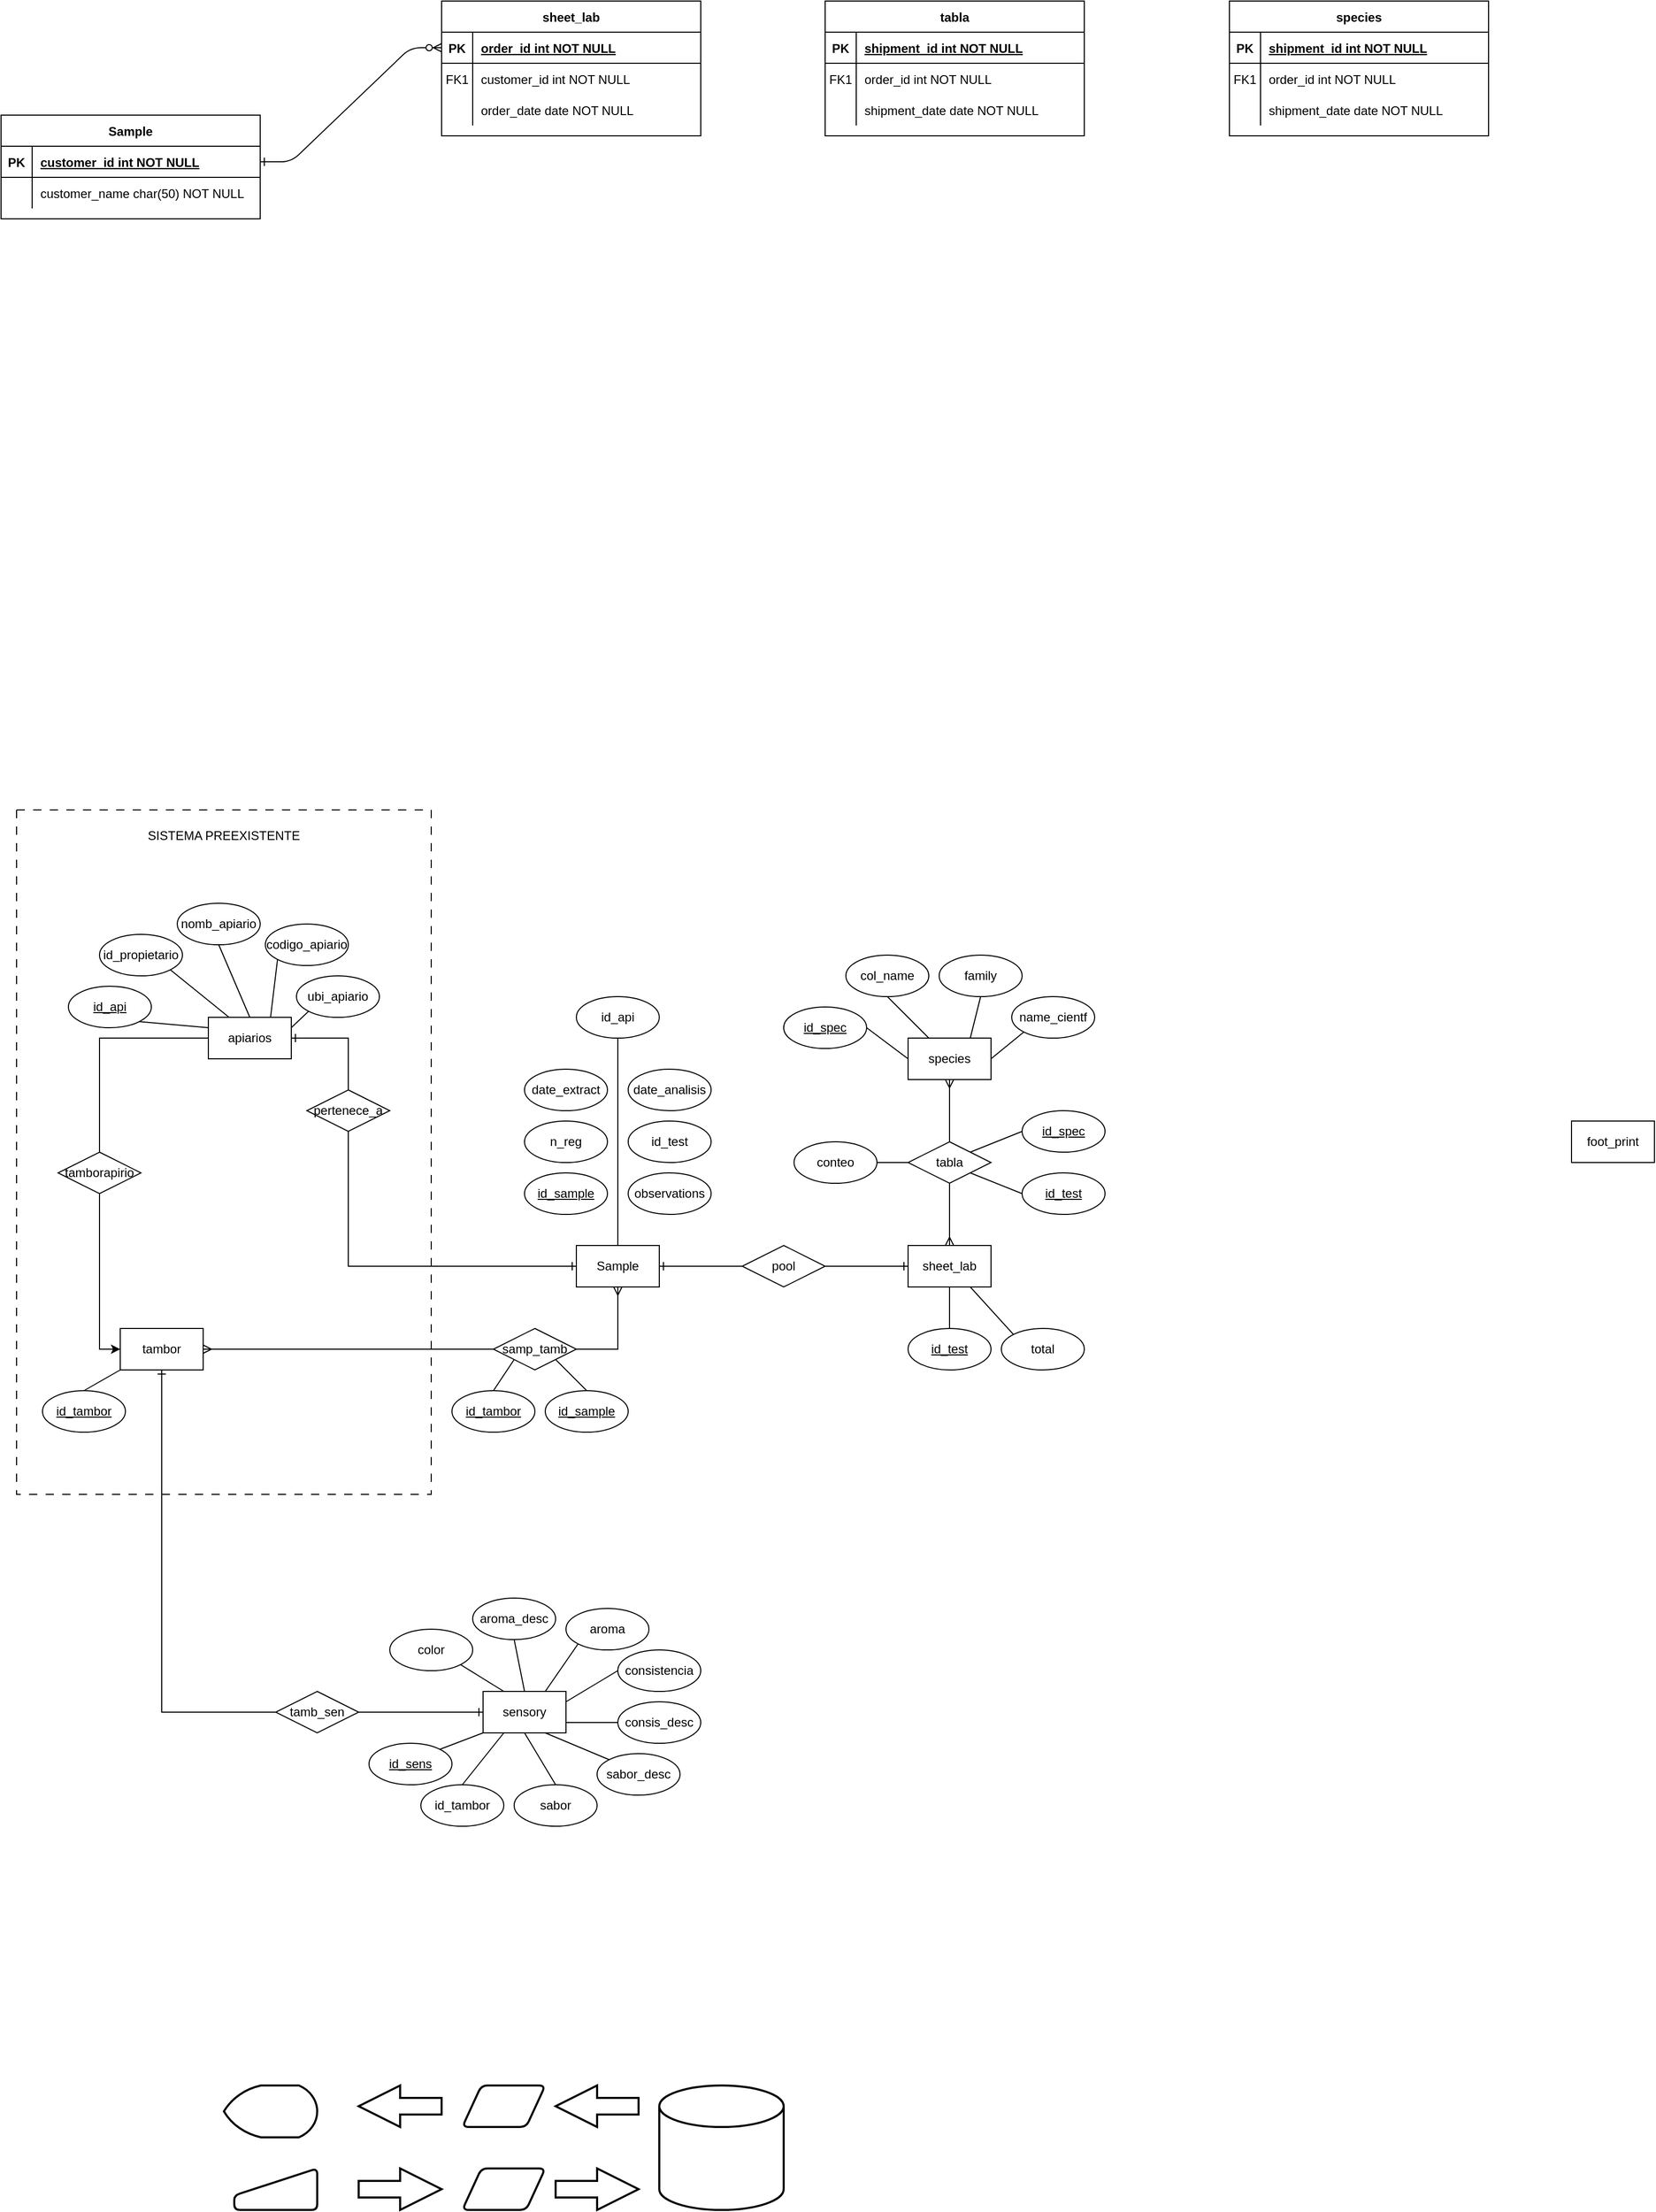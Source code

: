 <mxfile version="27.0.6">
  <diagram id="R2lEEEUBdFMjLlhIrx00" name="Page-1">
    <mxGraphModel dx="1940" dy="1649" grid="1" gridSize="10" guides="1" tooltips="1" connect="1" arrows="1" fold="1" page="1" pageScale="1" pageWidth="850" pageHeight="1100" math="0" shadow="0" extFonts="Permanent Marker^https://fonts.googleapis.com/css?family=Permanent+Marker">
      <root>
        <mxCell id="0" />
        <mxCell id="1" parent="0" />
        <mxCell id="C-vyLk0tnHw3VtMMgP7b-1" value="" style="edgeStyle=entityRelationEdgeStyle;endArrow=ERzeroToMany;startArrow=ERone;endFill=1;startFill=0;entryX=0;entryY=0.5;entryDx=0;entryDy=0;" parent="1" source="C-vyLk0tnHw3VtMMgP7b-24" edge="1" target="C-vyLk0tnHw3VtMMgP7b-3">
          <mxGeometry width="100" height="100" relative="1" as="geometry">
            <mxPoint x="270" y="330" as="sourcePoint" />
            <mxPoint x="380" y="-195" as="targetPoint" />
          </mxGeometry>
        </mxCell>
        <mxCell id="C-vyLk0tnHw3VtMMgP7b-2" value="sheet_lab" style="shape=table;startSize=30;container=1;collapsible=1;childLayout=tableLayout;fixedRows=1;rowLines=0;fontStyle=1;align=center;resizeLast=1;" parent="1" vertex="1">
          <mxGeometry x="390" y="-240" width="250" height="130" as="geometry" />
        </mxCell>
        <mxCell id="C-vyLk0tnHw3VtMMgP7b-3" value="" style="shape=partialRectangle;collapsible=0;dropTarget=0;pointerEvents=0;fillColor=none;points=[[0,0.5],[1,0.5]];portConstraint=eastwest;top=0;left=0;right=0;bottom=1;" parent="C-vyLk0tnHw3VtMMgP7b-2" vertex="1">
          <mxGeometry y="30" width="250" height="30" as="geometry" />
        </mxCell>
        <mxCell id="C-vyLk0tnHw3VtMMgP7b-4" value="PK" style="shape=partialRectangle;overflow=hidden;connectable=0;fillColor=none;top=0;left=0;bottom=0;right=0;fontStyle=1;" parent="C-vyLk0tnHw3VtMMgP7b-3" vertex="1">
          <mxGeometry width="30" height="30" as="geometry">
            <mxRectangle width="30" height="30" as="alternateBounds" />
          </mxGeometry>
        </mxCell>
        <mxCell id="C-vyLk0tnHw3VtMMgP7b-5" value="order_id int NOT NULL " style="shape=partialRectangle;overflow=hidden;connectable=0;fillColor=none;top=0;left=0;bottom=0;right=0;align=left;spacingLeft=6;fontStyle=5;" parent="C-vyLk0tnHw3VtMMgP7b-3" vertex="1">
          <mxGeometry x="30" width="220" height="30" as="geometry">
            <mxRectangle width="220" height="30" as="alternateBounds" />
          </mxGeometry>
        </mxCell>
        <mxCell id="C-vyLk0tnHw3VtMMgP7b-6" value="" style="shape=partialRectangle;collapsible=0;dropTarget=0;pointerEvents=0;fillColor=none;points=[[0,0.5],[1,0.5]];portConstraint=eastwest;top=0;left=0;right=0;bottom=0;" parent="C-vyLk0tnHw3VtMMgP7b-2" vertex="1">
          <mxGeometry y="60" width="250" height="30" as="geometry" />
        </mxCell>
        <mxCell id="C-vyLk0tnHw3VtMMgP7b-7" value="FK1" style="shape=partialRectangle;overflow=hidden;connectable=0;fillColor=none;top=0;left=0;bottom=0;right=0;" parent="C-vyLk0tnHw3VtMMgP7b-6" vertex="1">
          <mxGeometry width="30" height="30" as="geometry">
            <mxRectangle width="30" height="30" as="alternateBounds" />
          </mxGeometry>
        </mxCell>
        <mxCell id="C-vyLk0tnHw3VtMMgP7b-8" value="customer_id int NOT NULL" style="shape=partialRectangle;overflow=hidden;connectable=0;fillColor=none;top=0;left=0;bottom=0;right=0;align=left;spacingLeft=6;" parent="C-vyLk0tnHw3VtMMgP7b-6" vertex="1">
          <mxGeometry x="30" width="220" height="30" as="geometry">
            <mxRectangle width="220" height="30" as="alternateBounds" />
          </mxGeometry>
        </mxCell>
        <mxCell id="C-vyLk0tnHw3VtMMgP7b-9" value="" style="shape=partialRectangle;collapsible=0;dropTarget=0;pointerEvents=0;fillColor=none;points=[[0,0.5],[1,0.5]];portConstraint=eastwest;top=0;left=0;right=0;bottom=0;" parent="C-vyLk0tnHw3VtMMgP7b-2" vertex="1">
          <mxGeometry y="90" width="250" height="30" as="geometry" />
        </mxCell>
        <mxCell id="C-vyLk0tnHw3VtMMgP7b-10" value="" style="shape=partialRectangle;overflow=hidden;connectable=0;fillColor=none;top=0;left=0;bottom=0;right=0;" parent="C-vyLk0tnHw3VtMMgP7b-9" vertex="1">
          <mxGeometry width="30" height="30" as="geometry">
            <mxRectangle width="30" height="30" as="alternateBounds" />
          </mxGeometry>
        </mxCell>
        <mxCell id="C-vyLk0tnHw3VtMMgP7b-11" value="order_date date NOT NULL" style="shape=partialRectangle;overflow=hidden;connectable=0;fillColor=none;top=0;left=0;bottom=0;right=0;align=left;spacingLeft=6;" parent="C-vyLk0tnHw3VtMMgP7b-9" vertex="1">
          <mxGeometry x="30" width="220" height="30" as="geometry">
            <mxRectangle width="220" height="30" as="alternateBounds" />
          </mxGeometry>
        </mxCell>
        <mxCell id="C-vyLk0tnHw3VtMMgP7b-13" value="species" style="shape=table;startSize=30;container=1;collapsible=1;childLayout=tableLayout;fixedRows=1;rowLines=0;fontStyle=1;align=center;resizeLast=1;" parent="1" vertex="1">
          <mxGeometry x="1150" y="-240" width="250" height="130" as="geometry" />
        </mxCell>
        <mxCell id="C-vyLk0tnHw3VtMMgP7b-14" value="" style="shape=partialRectangle;collapsible=0;dropTarget=0;pointerEvents=0;fillColor=none;points=[[0,0.5],[1,0.5]];portConstraint=eastwest;top=0;left=0;right=0;bottom=1;" parent="C-vyLk0tnHw3VtMMgP7b-13" vertex="1">
          <mxGeometry y="30" width="250" height="30" as="geometry" />
        </mxCell>
        <mxCell id="C-vyLk0tnHw3VtMMgP7b-15" value="PK" style="shape=partialRectangle;overflow=hidden;connectable=0;fillColor=none;top=0;left=0;bottom=0;right=0;fontStyle=1;" parent="C-vyLk0tnHw3VtMMgP7b-14" vertex="1">
          <mxGeometry width="30" height="30" as="geometry">
            <mxRectangle width="30" height="30" as="alternateBounds" />
          </mxGeometry>
        </mxCell>
        <mxCell id="C-vyLk0tnHw3VtMMgP7b-16" value="shipment_id int NOT NULL " style="shape=partialRectangle;overflow=hidden;connectable=0;fillColor=none;top=0;left=0;bottom=0;right=0;align=left;spacingLeft=6;fontStyle=5;" parent="C-vyLk0tnHw3VtMMgP7b-14" vertex="1">
          <mxGeometry x="30" width="220" height="30" as="geometry">
            <mxRectangle width="220" height="30" as="alternateBounds" />
          </mxGeometry>
        </mxCell>
        <mxCell id="C-vyLk0tnHw3VtMMgP7b-17" value="" style="shape=partialRectangle;collapsible=0;dropTarget=0;pointerEvents=0;fillColor=none;points=[[0,0.5],[1,0.5]];portConstraint=eastwest;top=0;left=0;right=0;bottom=0;" parent="C-vyLk0tnHw3VtMMgP7b-13" vertex="1">
          <mxGeometry y="60" width="250" height="30" as="geometry" />
        </mxCell>
        <mxCell id="C-vyLk0tnHw3VtMMgP7b-18" value="FK1" style="shape=partialRectangle;overflow=hidden;connectable=0;fillColor=none;top=0;left=0;bottom=0;right=0;" parent="C-vyLk0tnHw3VtMMgP7b-17" vertex="1">
          <mxGeometry width="30" height="30" as="geometry">
            <mxRectangle width="30" height="30" as="alternateBounds" />
          </mxGeometry>
        </mxCell>
        <mxCell id="C-vyLk0tnHw3VtMMgP7b-19" value="order_id int NOT NULL" style="shape=partialRectangle;overflow=hidden;connectable=0;fillColor=none;top=0;left=0;bottom=0;right=0;align=left;spacingLeft=6;" parent="C-vyLk0tnHw3VtMMgP7b-17" vertex="1">
          <mxGeometry x="30" width="220" height="30" as="geometry">
            <mxRectangle width="220" height="30" as="alternateBounds" />
          </mxGeometry>
        </mxCell>
        <mxCell id="C-vyLk0tnHw3VtMMgP7b-20" value="" style="shape=partialRectangle;collapsible=0;dropTarget=0;pointerEvents=0;fillColor=none;points=[[0,0.5],[1,0.5]];portConstraint=eastwest;top=0;left=0;right=0;bottom=0;" parent="C-vyLk0tnHw3VtMMgP7b-13" vertex="1">
          <mxGeometry y="90" width="250" height="30" as="geometry" />
        </mxCell>
        <mxCell id="C-vyLk0tnHw3VtMMgP7b-21" value="" style="shape=partialRectangle;overflow=hidden;connectable=0;fillColor=none;top=0;left=0;bottom=0;right=0;" parent="C-vyLk0tnHw3VtMMgP7b-20" vertex="1">
          <mxGeometry width="30" height="30" as="geometry">
            <mxRectangle width="30" height="30" as="alternateBounds" />
          </mxGeometry>
        </mxCell>
        <mxCell id="C-vyLk0tnHw3VtMMgP7b-22" value="shipment_date date NOT NULL" style="shape=partialRectangle;overflow=hidden;connectable=0;fillColor=none;top=0;left=0;bottom=0;right=0;align=left;spacingLeft=6;" parent="C-vyLk0tnHw3VtMMgP7b-20" vertex="1">
          <mxGeometry x="30" width="220" height="30" as="geometry">
            <mxRectangle width="220" height="30" as="alternateBounds" />
          </mxGeometry>
        </mxCell>
        <mxCell id="C-vyLk0tnHw3VtMMgP7b-23" value="Sample" style="shape=table;startSize=30;container=1;collapsible=1;childLayout=tableLayout;fixedRows=1;rowLines=0;fontStyle=1;align=center;resizeLast=1;" parent="1" vertex="1">
          <mxGeometry x="-35" y="-130" width="250" height="100" as="geometry" />
        </mxCell>
        <mxCell id="C-vyLk0tnHw3VtMMgP7b-24" value="" style="shape=partialRectangle;collapsible=0;dropTarget=0;pointerEvents=0;fillColor=none;points=[[0,0.5],[1,0.5]];portConstraint=eastwest;top=0;left=0;right=0;bottom=1;" parent="C-vyLk0tnHw3VtMMgP7b-23" vertex="1">
          <mxGeometry y="30" width="250" height="30" as="geometry" />
        </mxCell>
        <mxCell id="C-vyLk0tnHw3VtMMgP7b-25" value="PK" style="shape=partialRectangle;overflow=hidden;connectable=0;fillColor=none;top=0;left=0;bottom=0;right=0;fontStyle=1;" parent="C-vyLk0tnHw3VtMMgP7b-24" vertex="1">
          <mxGeometry width="30" height="30" as="geometry">
            <mxRectangle width="30" height="30" as="alternateBounds" />
          </mxGeometry>
        </mxCell>
        <mxCell id="C-vyLk0tnHw3VtMMgP7b-26" value="customer_id int NOT NULL " style="shape=partialRectangle;overflow=hidden;connectable=0;fillColor=none;top=0;left=0;bottom=0;right=0;align=left;spacingLeft=6;fontStyle=5;" parent="C-vyLk0tnHw3VtMMgP7b-24" vertex="1">
          <mxGeometry x="30" width="220" height="30" as="geometry">
            <mxRectangle width="220" height="30" as="alternateBounds" />
          </mxGeometry>
        </mxCell>
        <mxCell id="C-vyLk0tnHw3VtMMgP7b-27" value="" style="shape=partialRectangle;collapsible=0;dropTarget=0;pointerEvents=0;fillColor=none;points=[[0,0.5],[1,0.5]];portConstraint=eastwest;top=0;left=0;right=0;bottom=0;" parent="C-vyLk0tnHw3VtMMgP7b-23" vertex="1">
          <mxGeometry y="60" width="250" height="30" as="geometry" />
        </mxCell>
        <mxCell id="C-vyLk0tnHw3VtMMgP7b-28" value="" style="shape=partialRectangle;overflow=hidden;connectable=0;fillColor=none;top=0;left=0;bottom=0;right=0;" parent="C-vyLk0tnHw3VtMMgP7b-27" vertex="1">
          <mxGeometry width="30" height="30" as="geometry">
            <mxRectangle width="30" height="30" as="alternateBounds" />
          </mxGeometry>
        </mxCell>
        <mxCell id="C-vyLk0tnHw3VtMMgP7b-29" value="customer_name char(50) NOT NULL" style="shape=partialRectangle;overflow=hidden;connectable=0;fillColor=none;top=0;left=0;bottom=0;right=0;align=left;spacingLeft=6;" parent="C-vyLk0tnHw3VtMMgP7b-27" vertex="1">
          <mxGeometry x="30" width="220" height="30" as="geometry">
            <mxRectangle width="220" height="30" as="alternateBounds" />
          </mxGeometry>
        </mxCell>
        <mxCell id="2UJ9F-yyZZV8TtGCsO7B-1" value="species" style="whiteSpace=wrap;html=1;align=center;" parent="1" vertex="1">
          <mxGeometry x="840" y="760" width="80" height="40" as="geometry" />
        </mxCell>
        <mxCell id="FHarEw_1w8gjIPrUUaQ0-25" style="edgeStyle=orthogonalEdgeStyle;rounded=0;orthogonalLoop=1;jettySize=auto;html=1;entryX=0.5;entryY=1;entryDx=0;entryDy=0;startArrow=ERmany;startFill=0;endArrow=ERmany;endFill=0;" parent="1" source="2UJ9F-yyZZV8TtGCsO7B-2" target="2UJ9F-yyZZV8TtGCsO7B-3" edge="1">
          <mxGeometry relative="1" as="geometry" />
        </mxCell>
        <mxCell id="ieJBfIBitrrJD2SXiwdM-3" style="edgeStyle=orthogonalEdgeStyle;rounded=0;orthogonalLoop=1;jettySize=auto;html=1;entryX=0;entryY=0.5;entryDx=0;entryDy=0;startArrow=ERone;startFill=0;endArrow=ERone;endFill=0;" parent="1" source="2UJ9F-yyZZV8TtGCsO7B-2" target="ieJBfIBitrrJD2SXiwdM-2" edge="1">
          <mxGeometry relative="1" as="geometry">
            <Array as="points">
              <mxPoint x="120" y="1410" />
            </Array>
          </mxGeometry>
        </mxCell>
        <mxCell id="2UJ9F-yyZZV8TtGCsO7B-2" value="tambor" style="whiteSpace=wrap;html=1;align=center;" parent="1" vertex="1">
          <mxGeometry x="80" y="1040" width="80" height="40" as="geometry" />
        </mxCell>
        <mxCell id="2UJ9F-yyZZV8TtGCsO7B-3" value="Sample" style="whiteSpace=wrap;html=1;align=center;" parent="1" vertex="1">
          <mxGeometry x="520" y="960" width="80" height="40" as="geometry" />
        </mxCell>
        <mxCell id="FHarEw_1w8gjIPrUUaQ0-1" value="" style="strokeWidth=2;html=1;shape=mxgraph.flowchart.database;whiteSpace=wrap;" parent="1" vertex="1">
          <mxGeometry x="600" y="1770" width="120" height="120" as="geometry" />
        </mxCell>
        <mxCell id="FHarEw_1w8gjIPrUUaQ0-2" value="" style="html=1;strokeWidth=2;shape=manualInput;whiteSpace=wrap;rounded=1;size=26;arcSize=11;" parent="1" vertex="1">
          <mxGeometry x="190" y="1850" width="80" height="40" as="geometry" />
        </mxCell>
        <mxCell id="FHarEw_1w8gjIPrUUaQ0-3" value="" style="shape=parallelogram;html=1;strokeWidth=2;perimeter=parallelogramPerimeter;whiteSpace=wrap;rounded=1;arcSize=12;size=0.23;" parent="1" vertex="1">
          <mxGeometry x="410" y="1850" width="80" height="40" as="geometry" />
        </mxCell>
        <mxCell id="FHarEw_1w8gjIPrUUaQ0-4" value="" style="verticalLabelPosition=bottom;verticalAlign=top;html=1;strokeWidth=2;shape=mxgraph.arrows2.arrow;dy=0.6;dx=40;notch=0;" parent="1" vertex="1">
          <mxGeometry x="500" y="1850" width="80" height="40" as="geometry" />
        </mxCell>
        <mxCell id="FHarEw_1w8gjIPrUUaQ0-5" value="" style="verticalLabelPosition=bottom;verticalAlign=top;html=1;strokeWidth=2;shape=mxgraph.arrows2.arrow;dy=0.6;dx=40;notch=0;" parent="1" vertex="1">
          <mxGeometry x="310" y="1850" width="80" height="40" as="geometry" />
        </mxCell>
        <mxCell id="FHarEw_1w8gjIPrUUaQ0-7" value="" style="strokeWidth=2;html=1;shape=mxgraph.flowchart.display;whiteSpace=wrap;" parent="1" vertex="1">
          <mxGeometry x="180" y="1770" width="90" height="50" as="geometry" />
        </mxCell>
        <mxCell id="FHarEw_1w8gjIPrUUaQ0-8" value="" style="verticalLabelPosition=bottom;verticalAlign=top;html=1;strokeWidth=2;shape=mxgraph.arrows2.arrow;dy=0.6;dx=40;notch=0;direction=west;" parent="1" vertex="1">
          <mxGeometry x="500" y="1770" width="80" height="40" as="geometry" />
        </mxCell>
        <mxCell id="FHarEw_1w8gjIPrUUaQ0-9" value="" style="verticalLabelPosition=bottom;verticalAlign=top;html=1;strokeWidth=2;shape=mxgraph.arrows2.arrow;dy=0.6;dx=40;notch=0;direction=west;" parent="1" vertex="1">
          <mxGeometry x="310" y="1770" width="80" height="40" as="geometry" />
        </mxCell>
        <mxCell id="FHarEw_1w8gjIPrUUaQ0-10" value="" style="shape=parallelogram;html=1;strokeWidth=2;perimeter=parallelogramPerimeter;whiteSpace=wrap;rounded=1;arcSize=12;size=0.23;" parent="1" vertex="1">
          <mxGeometry x="410" y="1770" width="80" height="40" as="geometry" />
        </mxCell>
        <mxCell id="FHarEw_1w8gjIPrUUaQ0-11" value="id_spec" style="ellipse;whiteSpace=wrap;html=1;align=center;fontStyle=4;" parent="1" vertex="1">
          <mxGeometry x="720" y="730" width="80" height="40" as="geometry" />
        </mxCell>
        <mxCell id="FHarEw_1w8gjIPrUUaQ0-12" value="col_name" style="ellipse;whiteSpace=wrap;html=1;align=center;" parent="1" vertex="1">
          <mxGeometry x="780" y="680" width="80" height="40" as="geometry" />
        </mxCell>
        <mxCell id="FHarEw_1w8gjIPrUUaQ0-13" value="family" style="ellipse;whiteSpace=wrap;html=1;align=center;" parent="1" vertex="1">
          <mxGeometry x="870" y="680" width="80" height="40" as="geometry" />
        </mxCell>
        <mxCell id="FHarEw_1w8gjIPrUUaQ0-17" value="" style="endArrow=none;html=1;rounded=0;entryX=0;entryY=0.5;entryDx=0;entryDy=0;exitX=1;exitY=0.5;exitDx=0;exitDy=0;" parent="1" source="FHarEw_1w8gjIPrUUaQ0-11" target="2UJ9F-yyZZV8TtGCsO7B-1" edge="1">
          <mxGeometry relative="1" as="geometry">
            <mxPoint x="820" y="720" as="sourcePoint" />
            <mxPoint x="980" y="720" as="targetPoint" />
          </mxGeometry>
        </mxCell>
        <mxCell id="FHarEw_1w8gjIPrUUaQ0-18" value="" style="endArrow=none;html=1;rounded=0;entryX=0.25;entryY=0;entryDx=0;entryDy=0;exitX=0.5;exitY=1;exitDx=0;exitDy=0;" parent="1" source="FHarEw_1w8gjIPrUUaQ0-12" target="2UJ9F-yyZZV8TtGCsO7B-1" edge="1">
          <mxGeometry relative="1" as="geometry">
            <mxPoint x="820" y="760" as="sourcePoint" />
            <mxPoint x="860" y="790" as="targetPoint" />
          </mxGeometry>
        </mxCell>
        <mxCell id="FHarEw_1w8gjIPrUUaQ0-19" value="" style="endArrow=none;html=1;rounded=0;entryX=0.75;entryY=0;entryDx=0;entryDy=0;exitX=0.5;exitY=1;exitDx=0;exitDy=0;" parent="1" source="FHarEw_1w8gjIPrUUaQ0-13" target="2UJ9F-yyZZV8TtGCsO7B-1" edge="1">
          <mxGeometry relative="1" as="geometry">
            <mxPoint x="970" y="730" as="sourcePoint" />
            <mxPoint x="1010" y="760" as="targetPoint" />
          </mxGeometry>
        </mxCell>
        <mxCell id="FHarEw_1w8gjIPrUUaQ0-22" value="" style="endArrow=none;html=1;rounded=0;entryX=0.5;entryY=0;entryDx=0;entryDy=0;exitX=0;exitY=1;exitDx=0;exitDy=0;" parent="1" source="2UJ9F-yyZZV8TtGCsO7B-2" target="FHarEw_1w8gjIPrUUaQ0-21" edge="1">
          <mxGeometry relative="1" as="geometry">
            <mxPoint x="250" y="900" as="sourcePoint" />
            <mxPoint x="240" y="940" as="targetPoint" />
          </mxGeometry>
        </mxCell>
        <mxCell id="FHarEw_1w8gjIPrUUaQ0-23" value="samp_tamb" style="shape=rhombus;perimeter=rhombusPerimeter;whiteSpace=wrap;html=1;align=center;" parent="1" vertex="1">
          <mxGeometry x="440" y="1040" width="80" height="40" as="geometry" />
        </mxCell>
        <mxCell id="FHarEw_1w8gjIPrUUaQ0-30" value="date_extract" style="ellipse;whiteSpace=wrap;html=1;align=center;" parent="1" vertex="1">
          <mxGeometry x="470" y="790" width="80" height="40" as="geometry" />
        </mxCell>
        <mxCell id="FHarEw_1w8gjIPrUUaQ0-31" value="id_test" style="ellipse;whiteSpace=wrap;html=1;align=center;" parent="1" vertex="1">
          <mxGeometry x="570" y="840" width="80" height="40" as="geometry" />
        </mxCell>
        <mxCell id="FHarEw_1w8gjIPrUUaQ0-32" value="&lt;u&gt;id_sample&lt;/u&gt;" style="ellipse;whiteSpace=wrap;html=1;align=center;" parent="1" vertex="1">
          <mxGeometry x="470" y="890" width="80" height="40" as="geometry" />
        </mxCell>
        <mxCell id="FHarEw_1w8gjIPrUUaQ0-40" value="observations" style="ellipse;whiteSpace=wrap;html=1;align=center;" parent="1" vertex="1">
          <mxGeometry x="570" y="890" width="80" height="40" as="geometry" />
        </mxCell>
        <mxCell id="FHarEw_1w8gjIPrUUaQ0-43" style="edgeStyle=orthogonalEdgeStyle;rounded=0;orthogonalLoop=1;jettySize=auto;html=1;entryX=1;entryY=0.5;entryDx=0;entryDy=0;startArrow=ERone;startFill=0;endArrow=ERone;endFill=0;" parent="1" source="FHarEw_1w8gjIPrUUaQ0-41" target="2UJ9F-yyZZV8TtGCsO7B-3" edge="1">
          <mxGeometry relative="1" as="geometry" />
        </mxCell>
        <mxCell id="FHarEw_1w8gjIPrUUaQ0-41" value="sheet_lab" style="whiteSpace=wrap;html=1;align=center;" parent="1" vertex="1">
          <mxGeometry x="840" y="960" width="80" height="40" as="geometry" />
        </mxCell>
        <mxCell id="FHarEw_1w8gjIPrUUaQ0-42" value="pool" style="shape=rhombus;perimeter=rhombusPerimeter;whiteSpace=wrap;html=1;align=center;" parent="1" vertex="1">
          <mxGeometry x="680" y="960" width="80" height="40" as="geometry" />
        </mxCell>
        <mxCell id="FHarEw_1w8gjIPrUUaQ0-44" value="" style="endArrow=none;html=1;rounded=0;exitX=0.5;exitY=0;exitDx=0;exitDy=0;" parent="1" source="2UJ9F-yyZZV8TtGCsO7B-3" edge="1">
          <mxGeometry relative="1" as="geometry">
            <mxPoint x="650" y="940" as="sourcePoint" />
            <mxPoint x="560" y="760" as="targetPoint" />
          </mxGeometry>
        </mxCell>
        <mxCell id="FHarEw_1w8gjIPrUUaQ0-45" value="id_test" style="ellipse;whiteSpace=wrap;html=1;align=center;fontStyle=4" parent="1" vertex="1">
          <mxGeometry x="840" y="1040" width="80" height="40" as="geometry" />
        </mxCell>
        <mxCell id="FHarEw_1w8gjIPrUUaQ0-46" value="" style="endArrow=none;html=1;rounded=0;entryX=0.5;entryY=0;entryDx=0;entryDy=0;exitX=0.5;exitY=1;exitDx=0;exitDy=0;" parent="1" source="FHarEw_1w8gjIPrUUaQ0-41" target="FHarEw_1w8gjIPrUUaQ0-45" edge="1">
          <mxGeometry relative="1" as="geometry">
            <mxPoint x="800" y="1040" as="sourcePoint" />
            <mxPoint x="890" y="930" as="targetPoint" />
          </mxGeometry>
        </mxCell>
        <mxCell id="FHarEw_1w8gjIPrUUaQ0-49" value="total" style="ellipse;whiteSpace=wrap;html=1;align=center;" parent="1" vertex="1">
          <mxGeometry x="930" y="1040" width="80" height="40" as="geometry" />
        </mxCell>
        <mxCell id="FHarEw_1w8gjIPrUUaQ0-51" value="" style="endArrow=none;html=1;rounded=0;exitX=0.75;exitY=1;exitDx=0;exitDy=0;entryX=0;entryY=0;entryDx=0;entryDy=0;" parent="1" source="FHarEw_1w8gjIPrUUaQ0-41" target="FHarEw_1w8gjIPrUUaQ0-49" edge="1">
          <mxGeometry relative="1" as="geometry">
            <mxPoint x="940" y="970" as="sourcePoint" />
            <mxPoint x="980" y="970" as="targetPoint" />
          </mxGeometry>
        </mxCell>
        <mxCell id="FHarEw_1w8gjIPrUUaQ0-56" value="date_analisis" style="ellipse;whiteSpace=wrap;html=1;align=center;" parent="1" vertex="1">
          <mxGeometry x="570" y="790" width="80" height="40" as="geometry" />
        </mxCell>
        <mxCell id="FHarEw_1w8gjIPrUUaQ0-57" value="n_reg" style="ellipse;whiteSpace=wrap;html=1;align=center;" parent="1" vertex="1">
          <mxGeometry x="470" y="840" width="80" height="40" as="geometry" />
        </mxCell>
        <mxCell id="FHarEw_1w8gjIPrUUaQ0-58" value="id_api" style="ellipse;whiteSpace=wrap;html=1;align=center;" parent="1" vertex="1">
          <mxGeometry x="520" y="720" width="80" height="40" as="geometry" />
        </mxCell>
        <mxCell id="FHarEw_1w8gjIPrUUaQ0-76" style="edgeStyle=orthogonalEdgeStyle;rounded=0;orthogonalLoop=1;jettySize=auto;html=1;entryX=0;entryY=0.5;entryDx=0;entryDy=0;" parent="1" source="FHarEw_1w8gjIPrUUaQ0-66" target="2UJ9F-yyZZV8TtGCsO7B-2" edge="1">
          <mxGeometry relative="1" as="geometry" />
        </mxCell>
        <mxCell id="FHarEw_1w8gjIPrUUaQ0-82" style="edgeStyle=orthogonalEdgeStyle;rounded=0;orthogonalLoop=1;jettySize=auto;html=1;entryX=0;entryY=0.5;entryDx=0;entryDy=0;startArrow=ERone;startFill=0;endArrow=ERone;endFill=0;" parent="1" source="FHarEw_1w8gjIPrUUaQ0-66" target="2UJ9F-yyZZV8TtGCsO7B-3" edge="1">
          <mxGeometry relative="1" as="geometry">
            <Array as="points">
              <mxPoint x="300" y="760" />
              <mxPoint x="300" y="980" />
            </Array>
          </mxGeometry>
        </mxCell>
        <mxCell id="FHarEw_1w8gjIPrUUaQ0-66" value="apiarios" style="whiteSpace=wrap;html=1;align=center;" parent="1" vertex="1">
          <mxGeometry x="165" y="740" width="80" height="40" as="geometry" />
        </mxCell>
        <mxCell id="FHarEw_1w8gjIPrUUaQ0-67" value="id_api" style="ellipse;whiteSpace=wrap;html=1;align=center;fontStyle=4;" parent="1" vertex="1">
          <mxGeometry x="30" y="710" width="80" height="40" as="geometry" />
        </mxCell>
        <mxCell id="FHarEw_1w8gjIPrUUaQ0-68" value="id_propietario" style="ellipse;whiteSpace=wrap;html=1;align=center;" parent="1" vertex="1">
          <mxGeometry x="60" y="660" width="80" height="40" as="geometry" />
        </mxCell>
        <mxCell id="FHarEw_1w8gjIPrUUaQ0-69" value="nomb_apiario" style="ellipse;whiteSpace=wrap;html=1;align=center;" parent="1" vertex="1">
          <mxGeometry x="135" y="630" width="80" height="40" as="geometry" />
        </mxCell>
        <mxCell id="FHarEw_1w8gjIPrUUaQ0-70" value="" style="endArrow=none;html=1;rounded=0;entryX=0;entryY=0.25;entryDx=0;entryDy=0;exitX=1;exitY=1;exitDx=0;exitDy=0;" parent="1" source="FHarEw_1w8gjIPrUUaQ0-67" target="FHarEw_1w8gjIPrUUaQ0-66" edge="1">
          <mxGeometry relative="1" as="geometry">
            <mxPoint x="145" y="700" as="sourcePoint" />
            <mxPoint x="305" y="700" as="targetPoint" />
          </mxGeometry>
        </mxCell>
        <mxCell id="FHarEw_1w8gjIPrUUaQ0-71" value="" style="endArrow=none;html=1;rounded=0;entryX=0.25;entryY=0;entryDx=0;entryDy=0;exitX=1;exitY=1;exitDx=0;exitDy=0;" parent="1" source="FHarEw_1w8gjIPrUUaQ0-68" target="FHarEw_1w8gjIPrUUaQ0-66" edge="1">
          <mxGeometry relative="1" as="geometry">
            <mxPoint x="145" y="740" as="sourcePoint" />
            <mxPoint x="185" y="770" as="targetPoint" />
          </mxGeometry>
        </mxCell>
        <mxCell id="FHarEw_1w8gjIPrUUaQ0-72" value="" style="endArrow=none;html=1;rounded=0;entryX=0.5;entryY=0;entryDx=0;entryDy=0;exitX=0.5;exitY=1;exitDx=0;exitDy=0;" parent="1" source="FHarEw_1w8gjIPrUUaQ0-69" target="FHarEw_1w8gjIPrUUaQ0-66" edge="1">
          <mxGeometry relative="1" as="geometry">
            <mxPoint x="295" y="710" as="sourcePoint" />
            <mxPoint x="335" y="740" as="targetPoint" />
          </mxGeometry>
        </mxCell>
        <mxCell id="FHarEw_1w8gjIPrUUaQ0-74" value="tamborapirio" style="shape=rhombus;perimeter=rhombusPerimeter;whiteSpace=wrap;html=1;align=center;" parent="1" vertex="1">
          <mxGeometry x="20" y="870" width="80" height="40" as="geometry" />
        </mxCell>
        <mxCell id="FHarEw_1w8gjIPrUUaQ0-78" value="codigo_apiario" style="ellipse;whiteSpace=wrap;html=1;align=center;" parent="1" vertex="1">
          <mxGeometry x="220" y="650" width="80" height="40" as="geometry" />
        </mxCell>
        <mxCell id="FHarEw_1w8gjIPrUUaQ0-79" value="ubi_apiario" style="ellipse;whiteSpace=wrap;html=1;align=center;" parent="1" vertex="1">
          <mxGeometry x="250" y="700" width="80" height="40" as="geometry" />
        </mxCell>
        <mxCell id="FHarEw_1w8gjIPrUUaQ0-80" value="" style="endArrow=none;html=1;rounded=0;entryX=0.75;entryY=0;entryDx=0;entryDy=0;exitX=0;exitY=1;exitDx=0;exitDy=0;" parent="1" source="FHarEw_1w8gjIPrUUaQ0-78" target="FHarEw_1w8gjIPrUUaQ0-66" edge="1">
          <mxGeometry relative="1" as="geometry">
            <mxPoint x="190" y="700" as="sourcePoint" />
            <mxPoint x="220" y="770" as="targetPoint" />
          </mxGeometry>
        </mxCell>
        <mxCell id="FHarEw_1w8gjIPrUUaQ0-81" value="" style="endArrow=none;html=1;rounded=0;entryX=1;entryY=0.25;entryDx=0;entryDy=0;exitX=0;exitY=1;exitDx=0;exitDy=0;" parent="1" source="FHarEw_1w8gjIPrUUaQ0-79" target="FHarEw_1w8gjIPrUUaQ0-66" edge="1">
          <mxGeometry relative="1" as="geometry">
            <mxPoint x="290" y="780" as="sourcePoint" />
            <mxPoint x="320" y="850" as="targetPoint" />
          </mxGeometry>
        </mxCell>
        <mxCell id="FHarEw_1w8gjIPrUUaQ0-84" value="" style="swimlane;startSize=0;dashed=1;dashPattern=8 8;" parent="1" vertex="1">
          <mxGeometry x="-20" y="540" width="400" height="660" as="geometry">
            <mxRectangle x="-20" y="600" width="50" height="40" as="alternateBounds" />
          </mxGeometry>
        </mxCell>
        <mxCell id="FHarEw_1w8gjIPrUUaQ0-83" value="pertenece_a" style="shape=rhombus;perimeter=rhombusPerimeter;whiteSpace=wrap;html=1;align=center;" parent="FHarEw_1w8gjIPrUUaQ0-84" vertex="1">
          <mxGeometry x="280" y="270" width="80" height="40" as="geometry" />
        </mxCell>
        <mxCell id="FHarEw_1w8gjIPrUUaQ0-90" value="SISTEMA PREEXISTENTE" style="text;html=1;align=center;verticalAlign=middle;whiteSpace=wrap;rounded=0;" parent="FHarEw_1w8gjIPrUUaQ0-84" vertex="1">
          <mxGeometry x="105" y="10" width="190" height="30" as="geometry" />
        </mxCell>
        <mxCell id="FHarEw_1w8gjIPrUUaQ0-21" value="id_tambor" style="ellipse;whiteSpace=wrap;html=1;align=center;fontStyle=4;" parent="FHarEw_1w8gjIPrUUaQ0-84" vertex="1">
          <mxGeometry x="25" y="560" width="80" height="40" as="geometry" />
        </mxCell>
        <mxCell id="FHarEw_1w8gjIPrUUaQ0-89" value="" style="endArrow=none;html=1;rounded=0;exitX=0.25;exitY=0;exitDx=0;exitDy=0;entryX=1;entryY=1;entryDx=0;entryDy=0;" parent="1" source="ieJBfIBitrrJD2SXiwdM-2" target="ieJBfIBitrrJD2SXiwdM-12" edge="1">
          <mxGeometry relative="1" as="geometry">
            <mxPoint x="640" y="1240" as="sourcePoint" />
            <mxPoint x="520" y="1250" as="targetPoint" />
          </mxGeometry>
        </mxCell>
        <mxCell id="FHarEw_1w8gjIPrUUaQ0-91" value="&lt;u&gt;id_spec&lt;/u&gt;" style="ellipse;whiteSpace=wrap;html=1;align=center;" parent="1" vertex="1">
          <mxGeometry x="950" y="830" width="80" height="40" as="geometry" />
        </mxCell>
        <mxCell id="FHarEw_1w8gjIPrUUaQ0-92" value="" style="endArrow=none;html=1;rounded=0;exitX=1;exitY=0;exitDx=0;exitDy=0;entryX=0;entryY=0.5;entryDx=0;entryDy=0;" parent="1" target="FHarEw_1w8gjIPrUUaQ0-91" edge="1">
          <mxGeometry relative="1" as="geometry">
            <mxPoint x="900" y="870" as="sourcePoint" />
            <mxPoint x="1040" y="930" as="targetPoint" />
          </mxGeometry>
        </mxCell>
        <mxCell id="FHarEw_1w8gjIPrUUaQ0-102" style="edgeStyle=orthogonalEdgeStyle;rounded=0;orthogonalLoop=1;jettySize=auto;html=1;entryX=0.5;entryY=0;entryDx=0;entryDy=0;endArrow=ERmany;endFill=0;startArrow=ERmany;startFill=0;" parent="1" edge="1">
          <mxGeometry relative="1" as="geometry">
            <mxPoint x="880" y="800" as="sourcePoint" />
            <mxPoint x="880" y="960" as="targetPoint" />
          </mxGeometry>
        </mxCell>
        <mxCell id="FHarEw_1w8gjIPrUUaQ0-96" value="foot_print" style="whiteSpace=wrap;html=1;align=center;" parent="1" vertex="1">
          <mxGeometry x="1480" y="840" width="80" height="40" as="geometry" />
        </mxCell>
        <mxCell id="FHarEw_1w8gjIPrUUaQ0-97" value="&lt;u&gt;id_test&lt;/u&gt;" style="ellipse;whiteSpace=wrap;html=1;align=center;" parent="1" vertex="1">
          <mxGeometry x="950" y="890" width="80" height="40" as="geometry" />
        </mxCell>
        <mxCell id="FHarEw_1w8gjIPrUUaQ0-98" value="tabla" style="shape=rhombus;perimeter=rhombusPerimeter;whiteSpace=wrap;html=1;align=center;" parent="1" vertex="1">
          <mxGeometry x="840" y="860" width="80" height="40" as="geometry" />
        </mxCell>
        <mxCell id="FHarEw_1w8gjIPrUUaQ0-99" value="" style="endArrow=none;html=1;rounded=0;entryX=1;entryY=1;entryDx=0;entryDy=0;exitX=0;exitY=0.5;exitDx=0;exitDy=0;" parent="1" source="FHarEw_1w8gjIPrUUaQ0-97" target="FHarEw_1w8gjIPrUUaQ0-98" edge="1">
          <mxGeometry relative="1" as="geometry">
            <mxPoint x="950" y="850" as="sourcePoint" />
            <mxPoint x="920" y="910" as="targetPoint" />
          </mxGeometry>
        </mxCell>
        <mxCell id="FHarEw_1w8gjIPrUUaQ0-106" value="" style="endArrow=none;html=1;rounded=0;entryX=0;entryY=0.5;entryDx=0;entryDy=0;exitX=1;exitY=0.5;exitDx=0;exitDy=0;" parent="1" edge="1">
          <mxGeometry relative="1" as="geometry">
            <mxPoint x="800.0" y="880" as="sourcePoint" />
            <mxPoint x="840" y="880" as="targetPoint" />
          </mxGeometry>
        </mxCell>
        <mxCell id="FHarEw_1w8gjIPrUUaQ0-107" value="conteo" style="ellipse;whiteSpace=wrap;html=1;align=center;" parent="1" vertex="1">
          <mxGeometry x="730" y="860" width="80" height="40" as="geometry" />
        </mxCell>
        <mxCell id="ieJBfIBitrrJD2SXiwdM-1" value="tamb_sen" style="shape=rhombus;perimeter=rhombusPerimeter;whiteSpace=wrap;html=1;align=center;" parent="1" vertex="1">
          <mxGeometry x="230" y="1390" width="80" height="40" as="geometry" />
        </mxCell>
        <mxCell id="ieJBfIBitrrJD2SXiwdM-2" value="sensory" style="whiteSpace=wrap;html=1;align=center;" parent="1" vertex="1">
          <mxGeometry x="430" y="1390" width="80" height="40" as="geometry" />
        </mxCell>
        <mxCell id="ieJBfIBitrrJD2SXiwdM-4" value="id_sens" style="ellipse;whiteSpace=wrap;html=1;align=center;fontStyle=4;" parent="1" vertex="1">
          <mxGeometry x="320" y="1440" width="80" height="40" as="geometry" />
        </mxCell>
        <mxCell id="ieJBfIBitrrJD2SXiwdM-5" value="id_tambor" style="ellipse;whiteSpace=wrap;html=1;align=center;" parent="1" vertex="1">
          <mxGeometry x="370" y="1480" width="80" height="40" as="geometry" />
        </mxCell>
        <mxCell id="ieJBfIBitrrJD2SXiwdM-6" value="" style="endArrow=none;html=1;rounded=0;exitX=0;exitY=1;exitDx=0;exitDy=0;entryX=1;entryY=0;entryDx=0;entryDy=0;" parent="1" source="ieJBfIBitrrJD2SXiwdM-2" target="ieJBfIBitrrJD2SXiwdM-4" edge="1">
          <mxGeometry relative="1" as="geometry">
            <mxPoint x="570" y="1380" as="sourcePoint" />
            <mxPoint x="632" y="1426" as="targetPoint" />
          </mxGeometry>
        </mxCell>
        <mxCell id="ieJBfIBitrrJD2SXiwdM-7" value="" style="endArrow=none;html=1;rounded=0;exitX=0.25;exitY=1;exitDx=0;exitDy=0;entryX=0.5;entryY=0;entryDx=0;entryDy=0;" parent="1" source="ieJBfIBitrrJD2SXiwdM-2" target="ieJBfIBitrrJD2SXiwdM-5" edge="1">
          <mxGeometry relative="1" as="geometry">
            <mxPoint x="640" y="1370" as="sourcePoint" />
            <mxPoint x="702" y="1416" as="targetPoint" />
          </mxGeometry>
        </mxCell>
        <mxCell id="ieJBfIBitrrJD2SXiwdM-8" value="sabor_desc" style="ellipse;whiteSpace=wrap;html=1;align=center;" parent="1" vertex="1">
          <mxGeometry x="540" y="1450" width="80" height="40" as="geometry" />
        </mxCell>
        <mxCell id="ieJBfIBitrrJD2SXiwdM-9" value="sabor" style="ellipse;whiteSpace=wrap;html=1;align=center;" parent="1" vertex="1">
          <mxGeometry x="460" y="1480" width="80" height="40" as="geometry" />
        </mxCell>
        <mxCell id="ieJBfIBitrrJD2SXiwdM-10" value="aroma" style="ellipse;whiteSpace=wrap;html=1;align=center;" parent="1" vertex="1">
          <mxGeometry x="510" y="1310" width="80" height="40" as="geometry" />
        </mxCell>
        <mxCell id="ieJBfIBitrrJD2SXiwdM-11" value="aroma_desc" style="ellipse;whiteSpace=wrap;html=1;align=center;" parent="1" vertex="1">
          <mxGeometry x="420" y="1300" width="80" height="40" as="geometry" />
        </mxCell>
        <mxCell id="ieJBfIBitrrJD2SXiwdM-12" value="color" style="ellipse;whiteSpace=wrap;html=1;align=center;" parent="1" vertex="1">
          <mxGeometry x="340" y="1330" width="80" height="40" as="geometry" />
        </mxCell>
        <mxCell id="LOEWXdQoFzKzdT3Kg7No-1" value="" style="endArrow=none;html=1;rounded=0;exitX=0.5;exitY=0;exitDx=0;exitDy=0;entryX=0.5;entryY=1;entryDx=0;entryDy=0;" parent="1" source="ieJBfIBitrrJD2SXiwdM-2" target="ieJBfIBitrrJD2SXiwdM-11" edge="1">
          <mxGeometry relative="1" as="geometry">
            <mxPoint x="490" y="1390" as="sourcePoint" />
            <mxPoint x="480" y="1350" as="targetPoint" />
          </mxGeometry>
        </mxCell>
        <mxCell id="LOEWXdQoFzKzdT3Kg7No-2" value="" style="endArrow=none;html=1;rounded=0;exitX=0.75;exitY=0;exitDx=0;exitDy=0;entryX=0;entryY=1;entryDx=0;entryDy=0;" parent="1" source="ieJBfIBitrrJD2SXiwdM-2" target="ieJBfIBitrrJD2SXiwdM-10" edge="1">
          <mxGeometry relative="1" as="geometry">
            <mxPoint x="490" y="1406" as="sourcePoint" />
            <mxPoint x="532" y="1370" as="targetPoint" />
          </mxGeometry>
        </mxCell>
        <mxCell id="LOEWXdQoFzKzdT3Kg7No-3" value="" style="endArrow=none;html=1;rounded=0;exitX=0;exitY=0;exitDx=0;exitDy=0;entryX=0.75;entryY=1;entryDx=0;entryDy=0;" parent="1" source="ieJBfIBitrrJD2SXiwdM-8" target="ieJBfIBitrrJD2SXiwdM-2" edge="1">
          <mxGeometry relative="1" as="geometry">
            <mxPoint x="510" y="1476" as="sourcePoint" />
            <mxPoint x="552" y="1440" as="targetPoint" />
          </mxGeometry>
        </mxCell>
        <mxCell id="LOEWXdQoFzKzdT3Kg7No-4" value="" style="endArrow=none;html=1;rounded=0;exitX=0.5;exitY=0;exitDx=0;exitDy=0;entryX=0.5;entryY=1;entryDx=0;entryDy=0;" parent="1" source="ieJBfIBitrrJD2SXiwdM-9" target="ieJBfIBitrrJD2SXiwdM-2" edge="1">
          <mxGeometry relative="1" as="geometry">
            <mxPoint x="490" y="1496" as="sourcePoint" />
            <mxPoint x="532" y="1460" as="targetPoint" />
          </mxGeometry>
        </mxCell>
        <mxCell id="LOEWXdQoFzKzdT3Kg7No-6" value="consistencia" style="ellipse;whiteSpace=wrap;html=1;align=center;" parent="1" vertex="1">
          <mxGeometry x="560" y="1350" width="80" height="40" as="geometry" />
        </mxCell>
        <mxCell id="LOEWXdQoFzKzdT3Kg7No-7" value="" style="endArrow=none;html=1;rounded=0;entryX=0;entryY=0.5;entryDx=0;entryDy=0;exitX=1;exitY=0.25;exitDx=0;exitDy=0;" parent="1" source="ieJBfIBitrrJD2SXiwdM-2" target="LOEWXdQoFzKzdT3Kg7No-6" edge="1">
          <mxGeometry relative="1" as="geometry">
            <mxPoint x="660" y="1410" as="sourcePoint" />
            <mxPoint x="512" y="1360" as="targetPoint" />
          </mxGeometry>
        </mxCell>
        <mxCell id="LOEWXdQoFzKzdT3Kg7No-8" value="consis_desc" style="ellipse;whiteSpace=wrap;html=1;align=center;" parent="1" vertex="1">
          <mxGeometry x="560" y="1400" width="80" height="40" as="geometry" />
        </mxCell>
        <mxCell id="LOEWXdQoFzKzdT3Kg7No-9" value="" style="endArrow=none;html=1;rounded=0;exitX=0;exitY=0.5;exitDx=0;exitDy=0;entryX=1;entryY=0.75;entryDx=0;entryDy=0;" parent="1" source="LOEWXdQoFzKzdT3Kg7No-8" target="ieJBfIBitrrJD2SXiwdM-2" edge="1">
          <mxGeometry relative="1" as="geometry">
            <mxPoint x="552" y="1516" as="sourcePoint" />
            <mxPoint x="520" y="1450" as="targetPoint" />
          </mxGeometry>
        </mxCell>
        <mxCell id="LOEWXdQoFzKzdT3Kg7No-14" value="name_cientf" style="ellipse;whiteSpace=wrap;html=1;align=center;" parent="1" vertex="1">
          <mxGeometry x="940" y="720" width="80" height="40" as="geometry" />
        </mxCell>
        <mxCell id="LOEWXdQoFzKzdT3Kg7No-15" value="" style="endArrow=none;html=1;rounded=0;entryX=1;entryY=0.5;entryDx=0;entryDy=0;exitX=0;exitY=1;exitDx=0;exitDy=0;" parent="1" source="LOEWXdQoFzKzdT3Kg7No-14" target="2UJ9F-yyZZV8TtGCsO7B-1" edge="1">
          <mxGeometry relative="1" as="geometry">
            <mxPoint x="910" y="740" as="sourcePoint" />
            <mxPoint x="900" y="780" as="targetPoint" />
          </mxGeometry>
        </mxCell>
        <mxCell id="LOEWXdQoFzKzdT3Kg7No-16" value="id_tambor" style="ellipse;whiteSpace=wrap;html=1;align=center;fontStyle=4;" parent="1" vertex="1">
          <mxGeometry x="400" y="1100" width="80" height="40" as="geometry" />
        </mxCell>
        <mxCell id="LOEWXdQoFzKzdT3Kg7No-17" value="&lt;u&gt;id_sample&lt;/u&gt;" style="ellipse;whiteSpace=wrap;html=1;align=center;" parent="1" vertex="1">
          <mxGeometry x="490" y="1100" width="80" height="40" as="geometry" />
        </mxCell>
        <mxCell id="LOEWXdQoFzKzdT3Kg7No-19" value="" style="endArrow=none;html=1;rounded=0;exitX=0;exitY=1;exitDx=0;exitDy=0;entryX=0.5;entryY=0;entryDx=0;entryDy=0;" parent="1" source="FHarEw_1w8gjIPrUUaQ0-23" target="LOEWXdQoFzKzdT3Kg7No-16" edge="1">
          <mxGeometry relative="1" as="geometry">
            <mxPoint x="400" y="1070" as="sourcePoint" />
            <mxPoint x="440" y="1090" as="targetPoint" />
          </mxGeometry>
        </mxCell>
        <mxCell id="LOEWXdQoFzKzdT3Kg7No-20" value="" style="endArrow=none;html=1;rounded=0;exitX=1;exitY=1;exitDx=0;exitDy=0;entryX=0.5;entryY=0;entryDx=0;entryDy=0;" parent="1" source="FHarEw_1w8gjIPrUUaQ0-23" target="LOEWXdQoFzKzdT3Kg7No-17" edge="1">
          <mxGeometry relative="1" as="geometry">
            <mxPoint x="470" y="1070" as="sourcePoint" />
            <mxPoint x="450" y="1100" as="targetPoint" />
          </mxGeometry>
        </mxCell>
        <mxCell id="IORpXrqYH4g0OpjPxt7b-1" value="tabla" style="shape=table;startSize=30;container=1;collapsible=1;childLayout=tableLayout;fixedRows=1;rowLines=0;fontStyle=1;align=center;resizeLast=1;" vertex="1" parent="1">
          <mxGeometry x="760" y="-240" width="250" height="130" as="geometry" />
        </mxCell>
        <mxCell id="IORpXrqYH4g0OpjPxt7b-2" value="" style="shape=partialRectangle;collapsible=0;dropTarget=0;pointerEvents=0;fillColor=none;points=[[0,0.5],[1,0.5]];portConstraint=eastwest;top=0;left=0;right=0;bottom=1;" vertex="1" parent="IORpXrqYH4g0OpjPxt7b-1">
          <mxGeometry y="30" width="250" height="30" as="geometry" />
        </mxCell>
        <mxCell id="IORpXrqYH4g0OpjPxt7b-3" value="PK" style="shape=partialRectangle;overflow=hidden;connectable=0;fillColor=none;top=0;left=0;bottom=0;right=0;fontStyle=1;" vertex="1" parent="IORpXrqYH4g0OpjPxt7b-2">
          <mxGeometry width="30" height="30" as="geometry">
            <mxRectangle width="30" height="30" as="alternateBounds" />
          </mxGeometry>
        </mxCell>
        <mxCell id="IORpXrqYH4g0OpjPxt7b-4" value="shipment_id int NOT NULL " style="shape=partialRectangle;overflow=hidden;connectable=0;fillColor=none;top=0;left=0;bottom=0;right=0;align=left;spacingLeft=6;fontStyle=5;" vertex="1" parent="IORpXrqYH4g0OpjPxt7b-2">
          <mxGeometry x="30" width="220" height="30" as="geometry">
            <mxRectangle width="220" height="30" as="alternateBounds" />
          </mxGeometry>
        </mxCell>
        <mxCell id="IORpXrqYH4g0OpjPxt7b-5" value="" style="shape=partialRectangle;collapsible=0;dropTarget=0;pointerEvents=0;fillColor=none;points=[[0,0.5],[1,0.5]];portConstraint=eastwest;top=0;left=0;right=0;bottom=0;" vertex="1" parent="IORpXrqYH4g0OpjPxt7b-1">
          <mxGeometry y="60" width="250" height="30" as="geometry" />
        </mxCell>
        <mxCell id="IORpXrqYH4g0OpjPxt7b-6" value="FK1" style="shape=partialRectangle;overflow=hidden;connectable=0;fillColor=none;top=0;left=0;bottom=0;right=0;" vertex="1" parent="IORpXrqYH4g0OpjPxt7b-5">
          <mxGeometry width="30" height="30" as="geometry">
            <mxRectangle width="30" height="30" as="alternateBounds" />
          </mxGeometry>
        </mxCell>
        <mxCell id="IORpXrqYH4g0OpjPxt7b-7" value="order_id int NOT NULL" style="shape=partialRectangle;overflow=hidden;connectable=0;fillColor=none;top=0;left=0;bottom=0;right=0;align=left;spacingLeft=6;" vertex="1" parent="IORpXrqYH4g0OpjPxt7b-5">
          <mxGeometry x="30" width="220" height="30" as="geometry">
            <mxRectangle width="220" height="30" as="alternateBounds" />
          </mxGeometry>
        </mxCell>
        <mxCell id="IORpXrqYH4g0OpjPxt7b-8" value="" style="shape=partialRectangle;collapsible=0;dropTarget=0;pointerEvents=0;fillColor=none;points=[[0,0.5],[1,0.5]];portConstraint=eastwest;top=0;left=0;right=0;bottom=0;" vertex="1" parent="IORpXrqYH4g0OpjPxt7b-1">
          <mxGeometry y="90" width="250" height="30" as="geometry" />
        </mxCell>
        <mxCell id="IORpXrqYH4g0OpjPxt7b-9" value="" style="shape=partialRectangle;overflow=hidden;connectable=0;fillColor=none;top=0;left=0;bottom=0;right=0;" vertex="1" parent="IORpXrqYH4g0OpjPxt7b-8">
          <mxGeometry width="30" height="30" as="geometry">
            <mxRectangle width="30" height="30" as="alternateBounds" />
          </mxGeometry>
        </mxCell>
        <mxCell id="IORpXrqYH4g0OpjPxt7b-10" value="shipment_date date NOT NULL" style="shape=partialRectangle;overflow=hidden;connectable=0;fillColor=none;top=0;left=0;bottom=0;right=0;align=left;spacingLeft=6;" vertex="1" parent="IORpXrqYH4g0OpjPxt7b-8">
          <mxGeometry x="30" width="220" height="30" as="geometry">
            <mxRectangle width="220" height="30" as="alternateBounds" />
          </mxGeometry>
        </mxCell>
      </root>
    </mxGraphModel>
  </diagram>
</mxfile>
